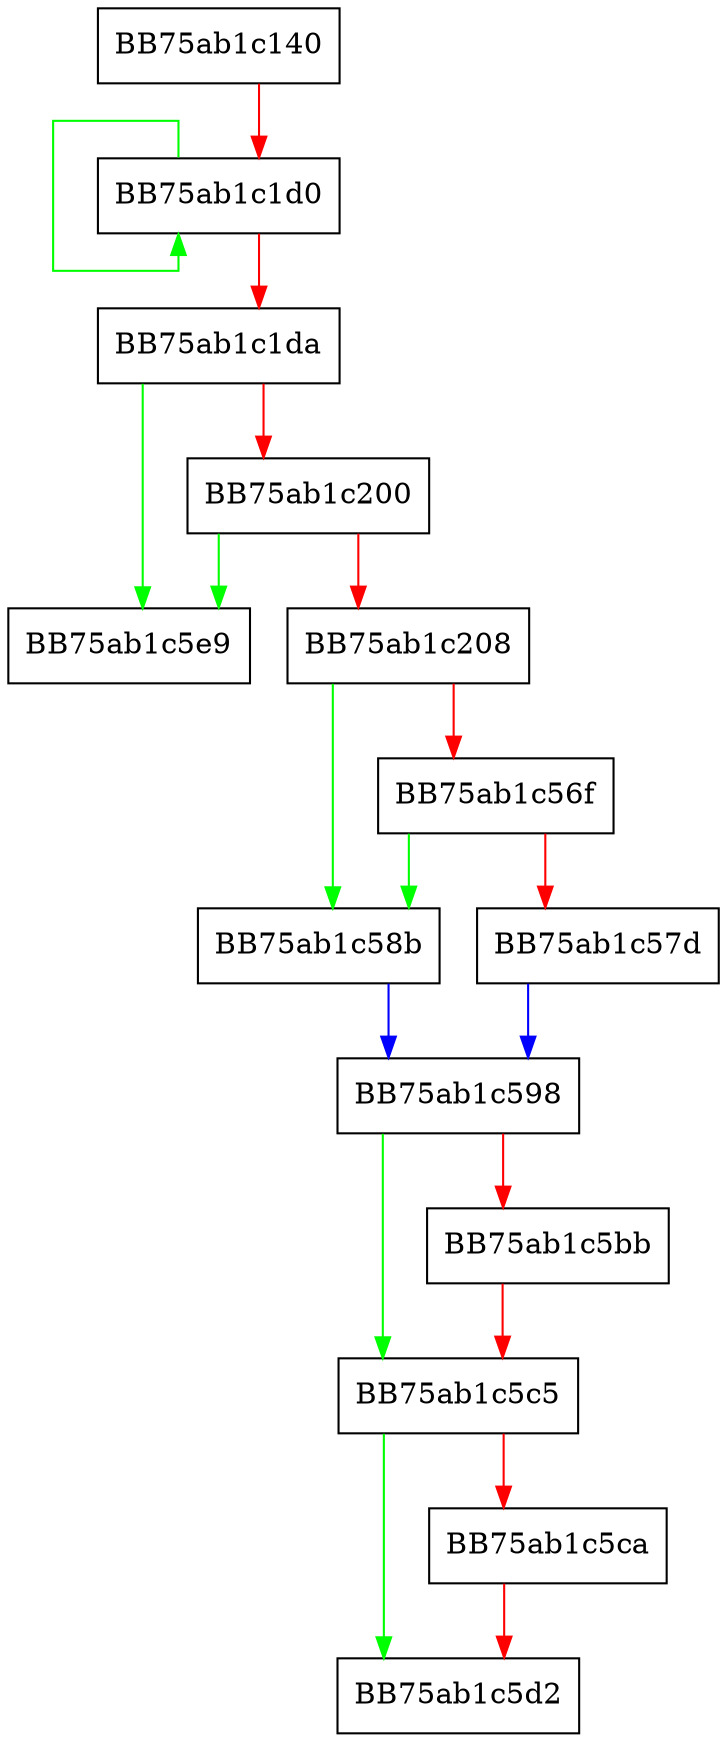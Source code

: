 digraph GetUserAccountInfo {
  node [shape="box"];
  graph [splines=ortho];
  BB75ab1c140 -> BB75ab1c1d0 [color="red"];
  BB75ab1c1d0 -> BB75ab1c1d0 [color="green"];
  BB75ab1c1d0 -> BB75ab1c1da [color="red"];
  BB75ab1c1da -> BB75ab1c5e9 [color="green"];
  BB75ab1c1da -> BB75ab1c200 [color="red"];
  BB75ab1c200 -> BB75ab1c5e9 [color="green"];
  BB75ab1c200 -> BB75ab1c208 [color="red"];
  BB75ab1c208 -> BB75ab1c58b [color="green"];
  BB75ab1c208 -> BB75ab1c56f [color="red"];
  BB75ab1c56f -> BB75ab1c58b [color="green"];
  BB75ab1c56f -> BB75ab1c57d [color="red"];
  BB75ab1c57d -> BB75ab1c598 [color="blue"];
  BB75ab1c58b -> BB75ab1c598 [color="blue"];
  BB75ab1c598 -> BB75ab1c5c5 [color="green"];
  BB75ab1c598 -> BB75ab1c5bb [color="red"];
  BB75ab1c5bb -> BB75ab1c5c5 [color="red"];
  BB75ab1c5c5 -> BB75ab1c5d2 [color="green"];
  BB75ab1c5c5 -> BB75ab1c5ca [color="red"];
  BB75ab1c5ca -> BB75ab1c5d2 [color="red"];
}
